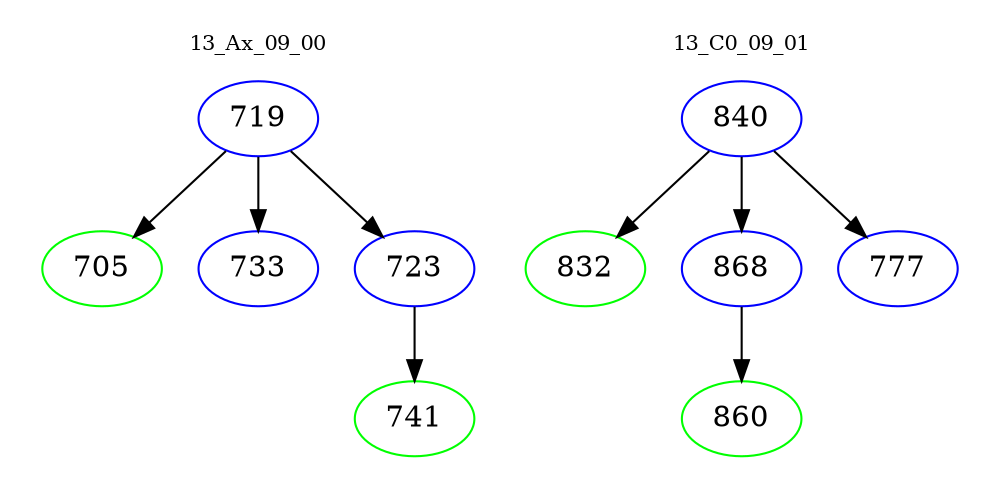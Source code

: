 digraph{
subgraph cluster_0 {
color = white
label = "13_Ax_09_00";
fontsize=10;
T0_719 [label="719", color="blue"]
T0_719 -> T0_705 [color="black"]
T0_705 [label="705", color="green"]
T0_719 -> T0_733 [color="black"]
T0_733 [label="733", color="blue"]
T0_719 -> T0_723 [color="black"]
T0_723 [label="723", color="blue"]
T0_723 -> T0_741 [color="black"]
T0_741 [label="741", color="green"]
}
subgraph cluster_1 {
color = white
label = "13_C0_09_01";
fontsize=10;
T1_840 [label="840", color="blue"]
T1_840 -> T1_832 [color="black"]
T1_832 [label="832", color="green"]
T1_840 -> T1_868 [color="black"]
T1_868 [label="868", color="blue"]
T1_868 -> T1_860 [color="black"]
T1_860 [label="860", color="green"]
T1_840 -> T1_777 [color="black"]
T1_777 [label="777", color="blue"]
}
}
